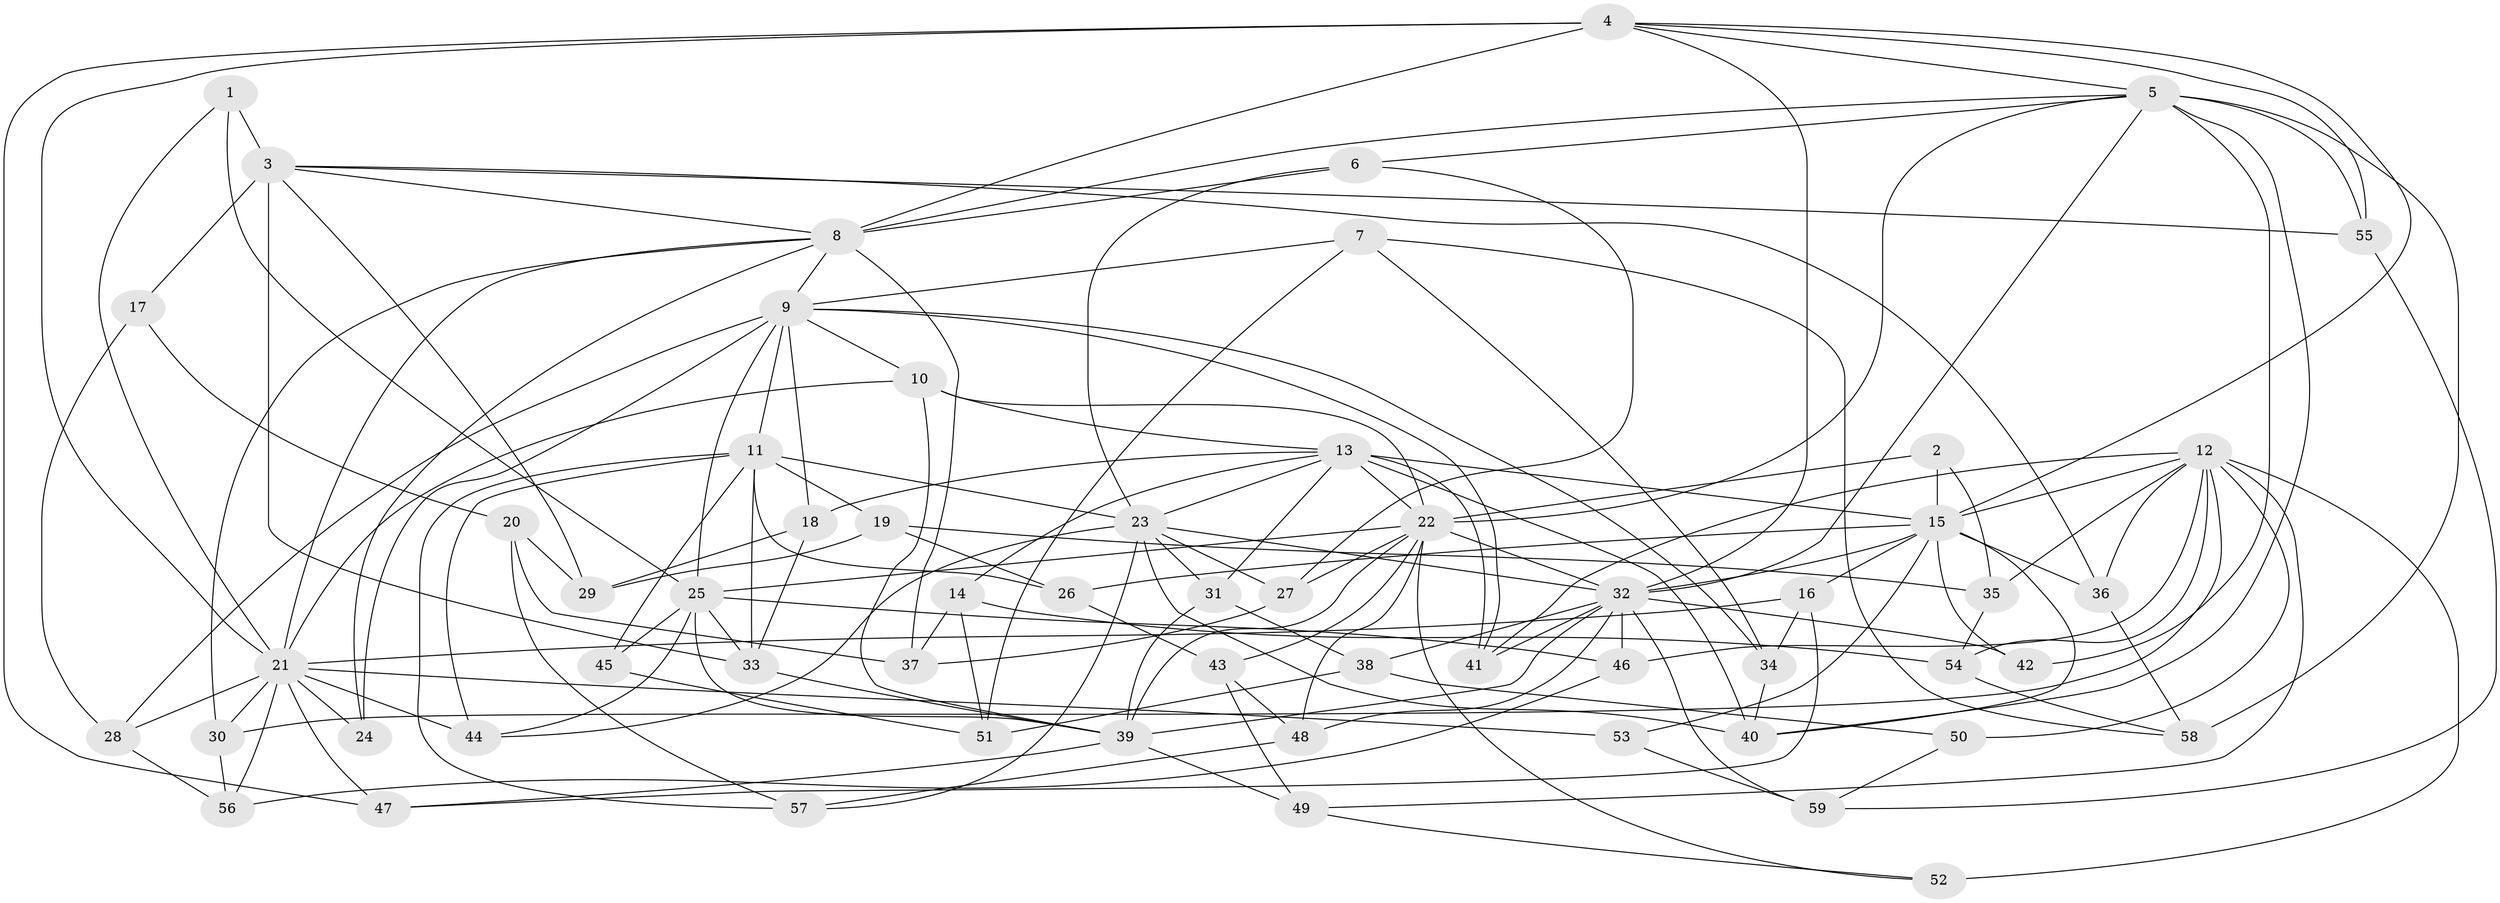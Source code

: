 // original degree distribution, {4: 1.0}
// Generated by graph-tools (version 1.1) at 2025/38/03/09/25 02:38:04]
// undirected, 59 vertices, 155 edges
graph export_dot {
graph [start="1"]
  node [color=gray90,style=filled];
  1;
  2;
  3;
  4;
  5;
  6;
  7;
  8;
  9;
  10;
  11;
  12;
  13;
  14;
  15;
  16;
  17;
  18;
  19;
  20;
  21;
  22;
  23;
  24;
  25;
  26;
  27;
  28;
  29;
  30;
  31;
  32;
  33;
  34;
  35;
  36;
  37;
  38;
  39;
  40;
  41;
  42;
  43;
  44;
  45;
  46;
  47;
  48;
  49;
  50;
  51;
  52;
  53;
  54;
  55;
  56;
  57;
  58;
  59;
  1 -- 3 [weight=2.0];
  1 -- 21 [weight=1.0];
  1 -- 25 [weight=1.0];
  2 -- 15 [weight=1.0];
  2 -- 22 [weight=2.0];
  2 -- 35 [weight=1.0];
  3 -- 8 [weight=1.0];
  3 -- 17 [weight=2.0];
  3 -- 29 [weight=1.0];
  3 -- 33 [weight=4.0];
  3 -- 36 [weight=1.0];
  3 -- 55 [weight=1.0];
  4 -- 5 [weight=1.0];
  4 -- 8 [weight=2.0];
  4 -- 15 [weight=1.0];
  4 -- 21 [weight=1.0];
  4 -- 32 [weight=1.0];
  4 -- 47 [weight=1.0];
  4 -- 55 [weight=1.0];
  5 -- 6 [weight=1.0];
  5 -- 8 [weight=1.0];
  5 -- 22 [weight=1.0];
  5 -- 32 [weight=1.0];
  5 -- 40 [weight=1.0];
  5 -- 42 [weight=2.0];
  5 -- 55 [weight=1.0];
  5 -- 58 [weight=1.0];
  6 -- 8 [weight=1.0];
  6 -- 23 [weight=1.0];
  6 -- 27 [weight=1.0];
  7 -- 9 [weight=1.0];
  7 -- 34 [weight=1.0];
  7 -- 51 [weight=1.0];
  7 -- 58 [weight=1.0];
  8 -- 9 [weight=1.0];
  8 -- 21 [weight=1.0];
  8 -- 24 [weight=1.0];
  8 -- 30 [weight=1.0];
  8 -- 37 [weight=1.0];
  9 -- 10 [weight=1.0];
  9 -- 11 [weight=2.0];
  9 -- 18 [weight=1.0];
  9 -- 24 [weight=2.0];
  9 -- 25 [weight=1.0];
  9 -- 28 [weight=1.0];
  9 -- 34 [weight=1.0];
  9 -- 41 [weight=1.0];
  10 -- 13 [weight=1.0];
  10 -- 21 [weight=1.0];
  10 -- 22 [weight=1.0];
  10 -- 39 [weight=2.0];
  11 -- 19 [weight=1.0];
  11 -- 23 [weight=2.0];
  11 -- 26 [weight=1.0];
  11 -- 33 [weight=1.0];
  11 -- 44 [weight=1.0];
  11 -- 45 [weight=1.0];
  11 -- 57 [weight=1.0];
  12 -- 15 [weight=1.0];
  12 -- 30 [weight=1.0];
  12 -- 35 [weight=1.0];
  12 -- 36 [weight=1.0];
  12 -- 41 [weight=1.0];
  12 -- 46 [weight=1.0];
  12 -- 49 [weight=1.0];
  12 -- 50 [weight=2.0];
  12 -- 52 [weight=2.0];
  12 -- 54 [weight=1.0];
  13 -- 14 [weight=1.0];
  13 -- 15 [weight=1.0];
  13 -- 18 [weight=1.0];
  13 -- 22 [weight=1.0];
  13 -- 23 [weight=1.0];
  13 -- 31 [weight=1.0];
  13 -- 40 [weight=2.0];
  13 -- 41 [weight=1.0];
  14 -- 37 [weight=1.0];
  14 -- 51 [weight=1.0];
  14 -- 54 [weight=1.0];
  15 -- 16 [weight=1.0];
  15 -- 26 [weight=1.0];
  15 -- 32 [weight=1.0];
  15 -- 36 [weight=1.0];
  15 -- 40 [weight=1.0];
  15 -- 42 [weight=1.0];
  15 -- 53 [weight=2.0];
  16 -- 21 [weight=1.0];
  16 -- 34 [weight=1.0];
  16 -- 47 [weight=1.0];
  17 -- 20 [weight=1.0];
  17 -- 28 [weight=1.0];
  18 -- 29 [weight=1.0];
  18 -- 33 [weight=1.0];
  19 -- 26 [weight=1.0];
  19 -- 29 [weight=1.0];
  19 -- 35 [weight=1.0];
  20 -- 29 [weight=1.0];
  20 -- 37 [weight=1.0];
  20 -- 57 [weight=1.0];
  21 -- 24 [weight=1.0];
  21 -- 28 [weight=1.0];
  21 -- 30 [weight=1.0];
  21 -- 44 [weight=1.0];
  21 -- 47 [weight=1.0];
  21 -- 53 [weight=1.0];
  21 -- 56 [weight=1.0];
  22 -- 25 [weight=1.0];
  22 -- 27 [weight=1.0];
  22 -- 32 [weight=1.0];
  22 -- 39 [weight=1.0];
  22 -- 43 [weight=1.0];
  22 -- 48 [weight=1.0];
  22 -- 52 [weight=1.0];
  23 -- 27 [weight=1.0];
  23 -- 31 [weight=1.0];
  23 -- 32 [weight=1.0];
  23 -- 40 [weight=1.0];
  23 -- 44 [weight=1.0];
  23 -- 57 [weight=1.0];
  25 -- 33 [weight=1.0];
  25 -- 39 [weight=2.0];
  25 -- 44 [weight=1.0];
  25 -- 45 [weight=2.0];
  25 -- 46 [weight=1.0];
  26 -- 43 [weight=1.0];
  27 -- 37 [weight=1.0];
  28 -- 56 [weight=1.0];
  30 -- 56 [weight=1.0];
  31 -- 38 [weight=1.0];
  31 -- 39 [weight=1.0];
  32 -- 38 [weight=1.0];
  32 -- 39 [weight=1.0];
  32 -- 41 [weight=1.0];
  32 -- 42 [weight=1.0];
  32 -- 46 [weight=1.0];
  32 -- 48 [weight=1.0];
  32 -- 59 [weight=1.0];
  33 -- 39 [weight=1.0];
  34 -- 40 [weight=1.0];
  35 -- 54 [weight=1.0];
  36 -- 58 [weight=1.0];
  38 -- 50 [weight=1.0];
  38 -- 51 [weight=1.0];
  39 -- 47 [weight=1.0];
  39 -- 49 [weight=1.0];
  43 -- 48 [weight=1.0];
  43 -- 49 [weight=1.0];
  45 -- 51 [weight=1.0];
  46 -- 56 [weight=1.0];
  48 -- 57 [weight=1.0];
  49 -- 52 [weight=1.0];
  50 -- 59 [weight=1.0];
  53 -- 59 [weight=1.0];
  54 -- 58 [weight=1.0];
  55 -- 59 [weight=1.0];
}
